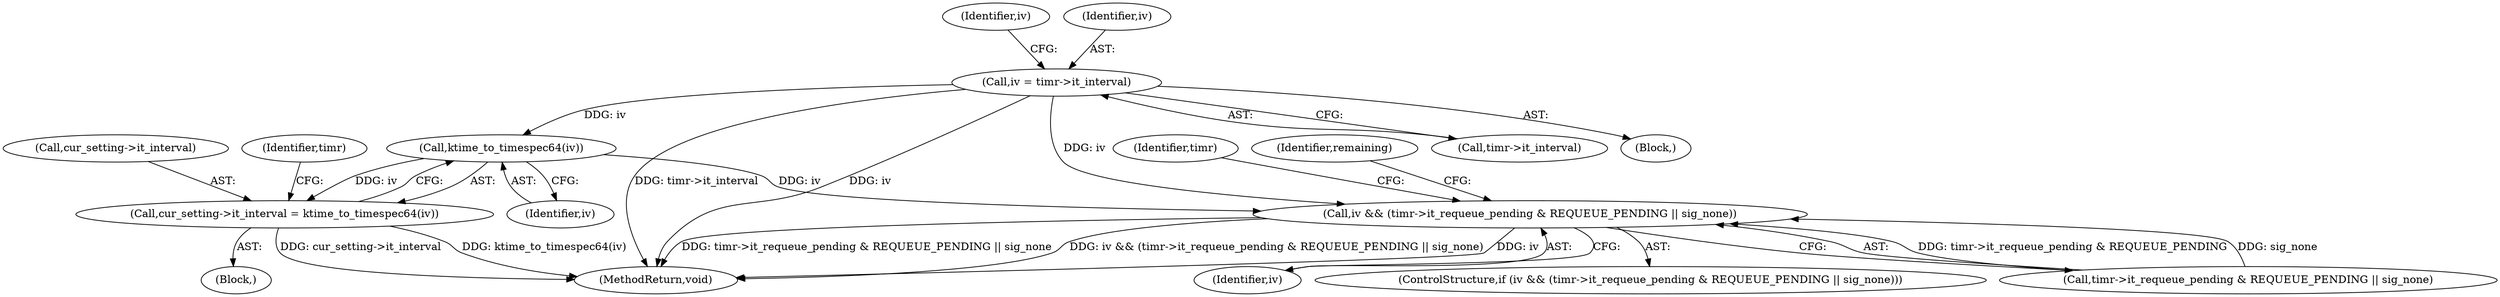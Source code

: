 digraph "0_linux_cef31d9af908243421258f1df35a4a644604efbe@pointer" {
"1000130" [label="(Call,iv = timr->it_interval)"];
"1000142" [label="(Call,ktime_to_timespec64(iv))"];
"1000138" [label="(Call,cur_setting->it_interval = ktime_to_timespec64(iv))"];
"1000166" [label="(Call,iv && (timr->it_requeue_pending & REQUEUE_PENDING || sig_none))"];
"1000157" [label="(Identifier,timr)"];
"1000138" [label="(Call,cur_setting->it_interval = ktime_to_timespec64(iv))"];
"1000167" [label="(Identifier,iv)"];
"1000177" [label="(Identifier,timr)"];
"1000132" [label="(Call,timr->it_interval)"];
"1000143" [label="(Identifier,iv)"];
"1000136" [label="(Identifier,iv)"];
"1000210" [label="(MethodReturn,void)"];
"1000165" [label="(ControlStructure,if (iv && (timr->it_requeue_pending & REQUEUE_PENDING || sig_none)))"];
"1000109" [label="(Block,)"];
"1000139" [label="(Call,cur_setting->it_interval)"];
"1000183" [label="(Identifier,remaining)"];
"1000137" [label="(Block,)"];
"1000168" [label="(Call,timr->it_requeue_pending & REQUEUE_PENDING || sig_none)"];
"1000166" [label="(Call,iv && (timr->it_requeue_pending & REQUEUE_PENDING || sig_none))"];
"1000142" [label="(Call,ktime_to_timespec64(iv))"];
"1000131" [label="(Identifier,iv)"];
"1000130" [label="(Call,iv = timr->it_interval)"];
"1000130" -> "1000109"  [label="AST: "];
"1000130" -> "1000132"  [label="CFG: "];
"1000131" -> "1000130"  [label="AST: "];
"1000132" -> "1000130"  [label="AST: "];
"1000136" -> "1000130"  [label="CFG: "];
"1000130" -> "1000210"  [label="DDG: timr->it_interval"];
"1000130" -> "1000210"  [label="DDG: iv"];
"1000130" -> "1000142"  [label="DDG: iv"];
"1000130" -> "1000166"  [label="DDG: iv"];
"1000142" -> "1000138"  [label="AST: "];
"1000142" -> "1000143"  [label="CFG: "];
"1000143" -> "1000142"  [label="AST: "];
"1000138" -> "1000142"  [label="CFG: "];
"1000142" -> "1000138"  [label="DDG: iv"];
"1000142" -> "1000166"  [label="DDG: iv"];
"1000138" -> "1000137"  [label="AST: "];
"1000139" -> "1000138"  [label="AST: "];
"1000157" -> "1000138"  [label="CFG: "];
"1000138" -> "1000210"  [label="DDG: ktime_to_timespec64(iv)"];
"1000138" -> "1000210"  [label="DDG: cur_setting->it_interval"];
"1000166" -> "1000165"  [label="AST: "];
"1000166" -> "1000167"  [label="CFG: "];
"1000166" -> "1000168"  [label="CFG: "];
"1000167" -> "1000166"  [label="AST: "];
"1000168" -> "1000166"  [label="AST: "];
"1000177" -> "1000166"  [label="CFG: "];
"1000183" -> "1000166"  [label="CFG: "];
"1000166" -> "1000210"  [label="DDG: timr->it_requeue_pending & REQUEUE_PENDING || sig_none"];
"1000166" -> "1000210"  [label="DDG: iv && (timr->it_requeue_pending & REQUEUE_PENDING || sig_none)"];
"1000166" -> "1000210"  [label="DDG: iv"];
"1000168" -> "1000166"  [label="DDG: timr->it_requeue_pending & REQUEUE_PENDING"];
"1000168" -> "1000166"  [label="DDG: sig_none"];
}
